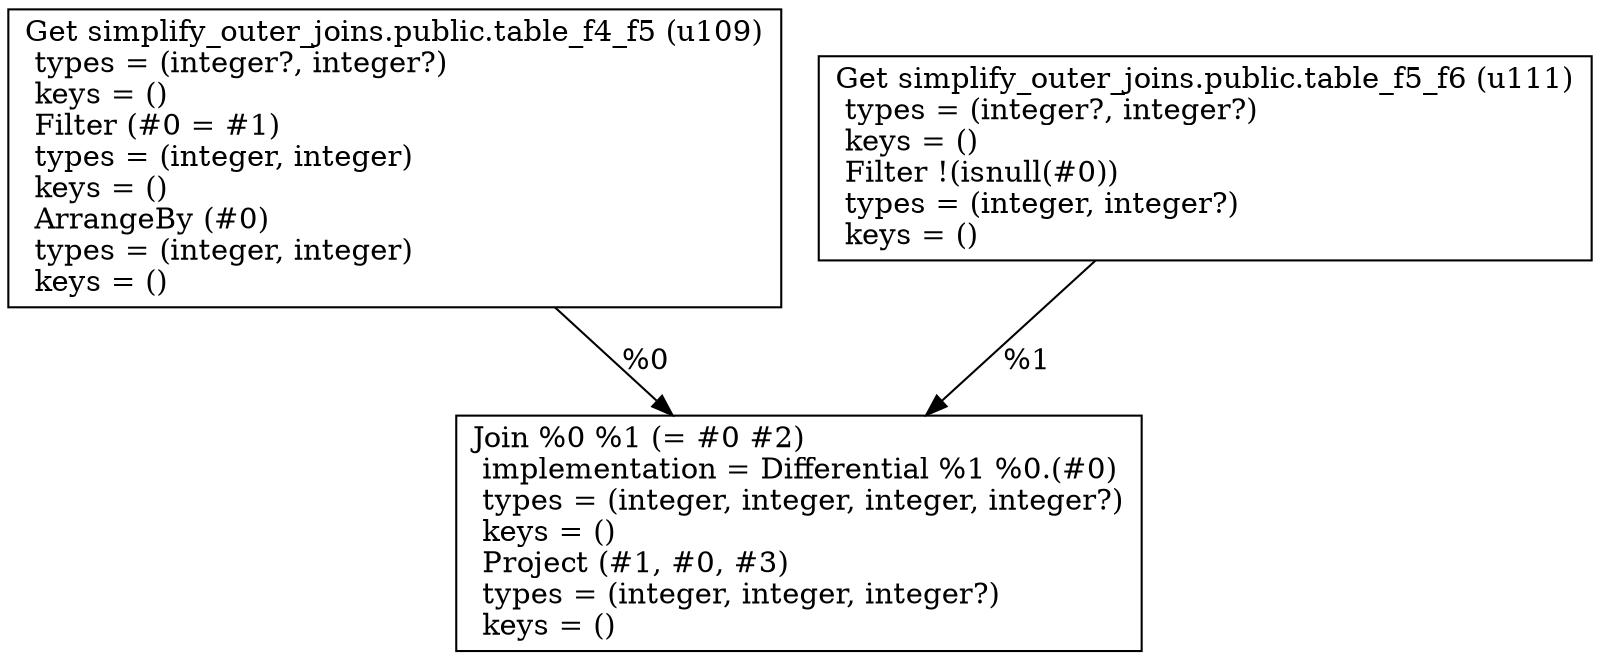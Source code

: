 digraph G {
    node0 [shape = record, label=" Get simplify_outer_joins.public.table_f4_f5 (u109)\l  types = (integer?, integer?)\l  keys = ()\l Filter (#0 = #1)\l  types = (integer, integer)\l  keys = ()\l ArrangeBy (#0)\l  types = (integer, integer)\l  keys = ()\l"]
    node1 [shape = record, label=" Get simplify_outer_joins.public.table_f5_f6 (u111)\l  types = (integer?, integer?)\l  keys = ()\l Filter !(isnull(#0))\l  types = (integer, integer?)\l  keys = ()\l"]
    node2 [shape = record, label=" Join %0 %1 (= #0 #2)\l  implementation = Differential %1 %0.(#0)\l  types = (integer, integer, integer, integer?)\l  keys = ()\l Project (#1, #0, #3)\l  types = (integer, integer, integer?)\l  keys = ()\l"]
    node0 -> node2 [label = "%0\l"]
    node1 -> node2 [label = "%1\l"]
}
